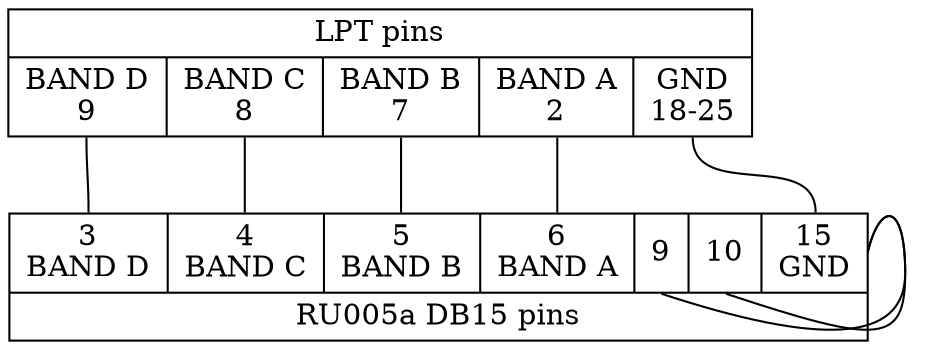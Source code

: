 digraph {
edge [arrowhead = none]

lpt [shape = record, label = "{LPT pins | { <9>BAND D\n9 | <8>BAND C\n8 | <7>BAND B\n7 | <2>BAND A\n2 | <gnd>GND\n18-25 }}"]

db15 [shape = record, label = "{{ <3>3\nBAND D | <4>4\nBAND C | <5>5\nBAND B | <6>6\nBAND A | <9> 9 | <10> 10 | <15>15\nGND } | RU005a DB15 pins}"]

lpt : 9 : s -> db15 : 3 : n
lpt : 8 : s -> db15 : 4 : n
lpt : 7: s -> db15 : 5 : n
lpt : 2 : s -> db15 : 6 : n

lpt: gnd : s -> db15 : 15

db15 : 9 : s -> db15 : 15 : e
db15 : 10 : s -> db15 : 15 : e
}